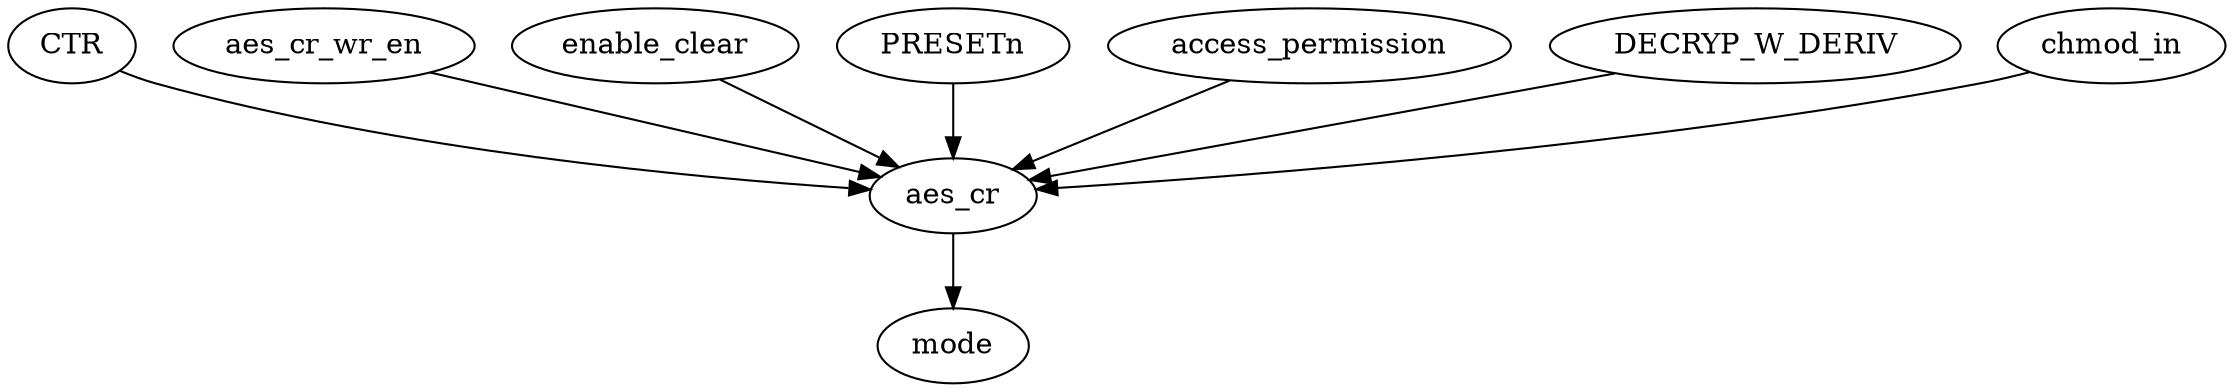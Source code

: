 strict digraph "" {
	CTR	 [complexity=6,
		importance=0.1305421733,
		rank=0.0217570288833];
	aes_cr	 [complexity=2,
		importance=0.0612537996717,
		rank=0.0306268998358];
	CTR -> aes_cr;
	aes_cr_wr_en	 [complexity=5,
		importance=0.564647166108,
		rank=0.112929433222];
	aes_cr_wr_en -> aes_cr;
	mode	 [complexity=0,
		importance=0.0108354337218,
		rank=0.0];
	aes_cr -> mode;
	enable_clear	 [complexity=3,
		importance=0.13506862698,
		rank=0.04502287566];
	enable_clear -> aes_cr;
	PRESETn	 [complexity=3,
		importance=0.681826370345,
		rank=0.227275456782];
	PRESETn -> aes_cr;
	access_permission	 [complexity=4,
		importance=0.49990557462,
		rank=0.124976393655];
	access_permission -> aes_cr;
	DECRYP_W_DERIV	 [complexity=6,
		importance=0.1305421733,
		rank=0.0217570288833];
	DECRYP_W_DERIV -> aes_cr;
	chmod_in	 [complexity=6,
		importance=0.130943897612,
		rank=0.0218239829354];
	chmod_in -> aes_cr;
}
